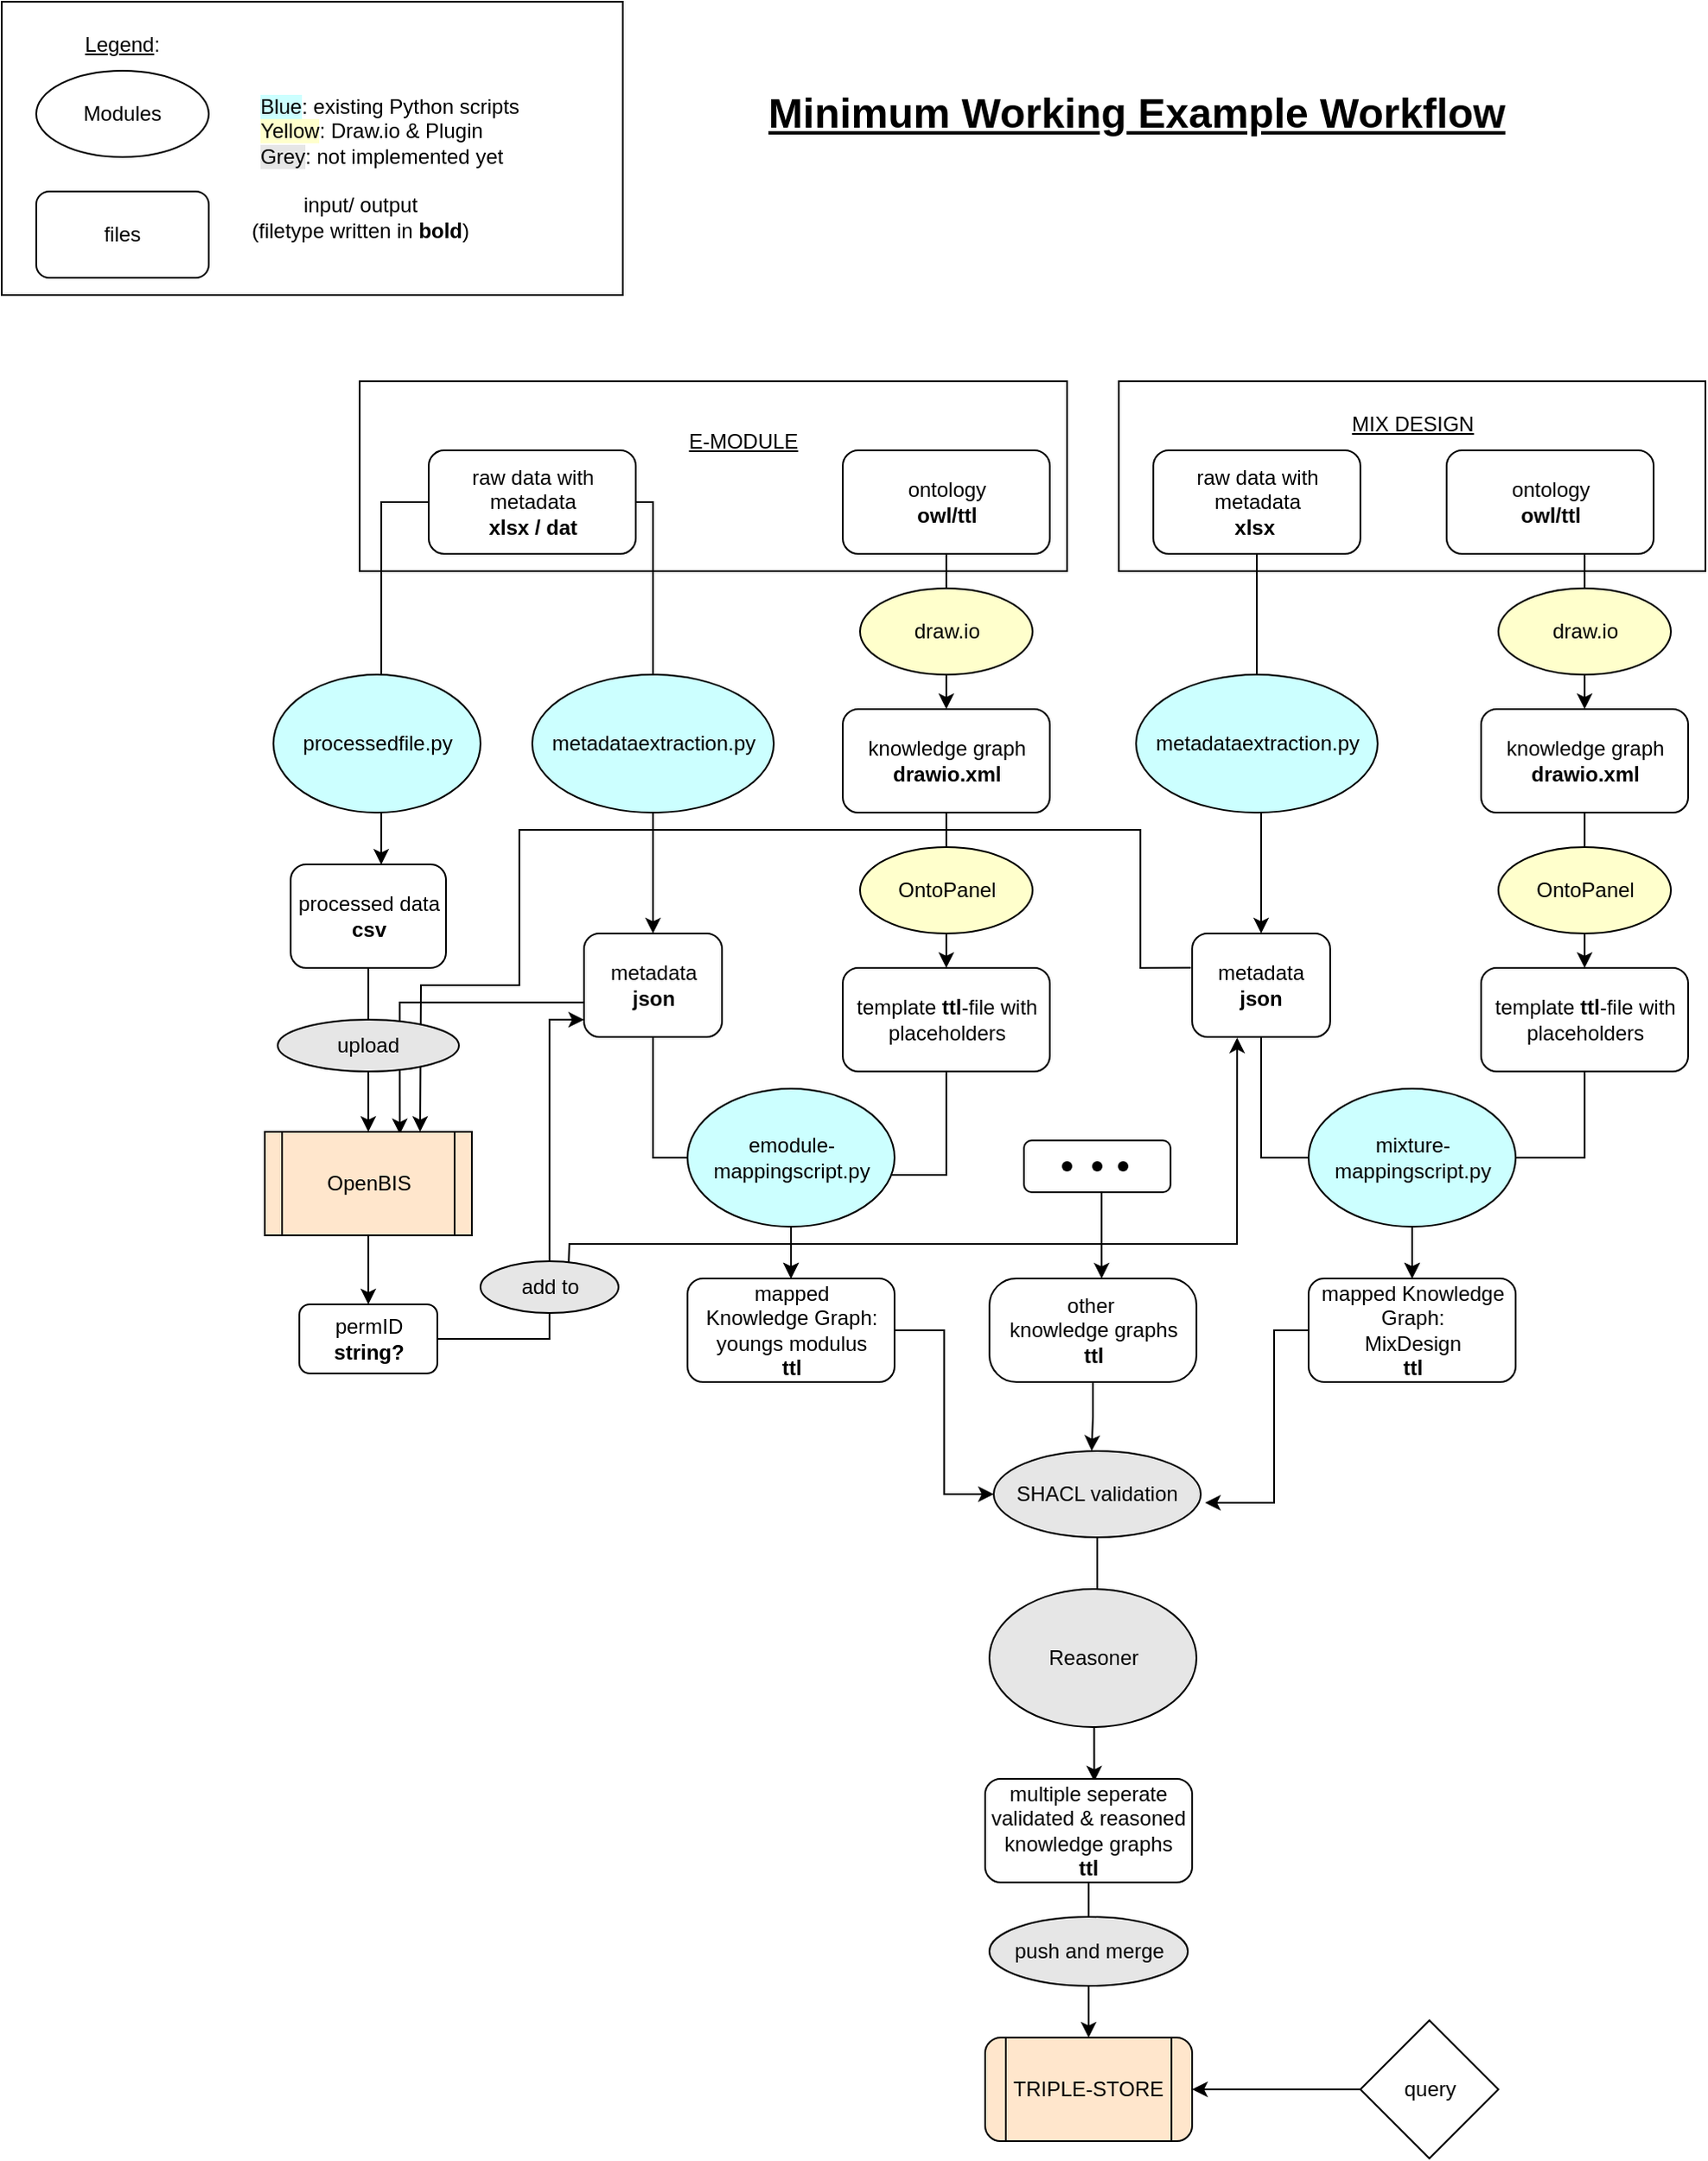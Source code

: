 <mxfile version="21.0.8" type="device"><diagram name="Page-1" id="2YBvvXClWsGukQMizWep"><mxGraphModel dx="2737" dy="2004" grid="1" gridSize="10" guides="1" tooltips="1" connect="1" arrows="1" fold="1" page="1" pageScale="1" pageWidth="850" pageHeight="1100" math="0" shadow="0"><root><mxCell id="0"/><mxCell id="1" parent="0"/><mxCell id="4rIaBcVOzAH-U9uCmUuU-49" value="" style="rounded=1;whiteSpace=wrap;html=1;" parent="1" vertex="1"><mxGeometry x="92.5" y="-290" width="85" height="30" as="geometry"/></mxCell><mxCell id="4rIaBcVOzAH-U9uCmUuU-21" value="" style="rounded=0;whiteSpace=wrap;html=1;" parent="1" vertex="1"><mxGeometry x="147.5" y="-730" width="340" height="110" as="geometry"/></mxCell><mxCell id="4rIaBcVOzAH-U9uCmUuU-20" value="" style="rounded=0;whiteSpace=wrap;html=1;" parent="1" vertex="1"><mxGeometry x="-292.5" y="-730" width="410" height="110" as="geometry"/></mxCell><mxCell id="4rIaBcVOzAH-U9uCmUuU-19" value="" style="rounded=0;whiteSpace=wrap;html=1;" parent="1" vertex="1"><mxGeometry x="-500" y="-950" width="360" height="170" as="geometry"/></mxCell><mxCell id="GU3pR_YWlp0hny3Uvcks-6" value="" style="edgeStyle=orthogonalEdgeStyle;rounded=0;orthogonalLoop=1;jettySize=auto;html=1;" parent="1" source="GU3pR_YWlp0hny3Uvcks-1" target="GU3pR_YWlp0hny3Uvcks-3" edge="1"><mxGeometry relative="1" as="geometry"><Array as="points"><mxPoint x="-122.5" y="-590"/><mxPoint x="-122.5" y="-590"/></Array></mxGeometry></mxCell><mxCell id="4rIaBcVOzAH-U9uCmUuU-1" style="edgeStyle=orthogonalEdgeStyle;rounded=0;orthogonalLoop=1;jettySize=auto;html=1;exitX=0;exitY=0.5;exitDx=0;exitDy=0;entryX=0.583;entryY=0.002;entryDx=0;entryDy=0;entryPerimeter=0;" parent="1" source="GU3pR_YWlp0hny3Uvcks-1" target="GU3pR_YWlp0hny3Uvcks-49" edge="1"><mxGeometry relative="1" as="geometry"/></mxCell><mxCell id="GU3pR_YWlp0hny3Uvcks-1" value="raw data with metadata&lt;br&gt;&lt;b&gt;xlsx / dat&lt;/b&gt;" style="rounded=1;whiteSpace=wrap;html=1;" parent="1" vertex="1"><mxGeometry x="-252.5" y="-690" width="120" height="60" as="geometry"/></mxCell><mxCell id="4rIaBcVOzAH-U9uCmUuU-24" style="edgeStyle=orthogonalEdgeStyle;rounded=0;orthogonalLoop=1;jettySize=auto;html=1;entryX=0.5;entryY=0;entryDx=0;entryDy=0;" parent="1" source="GU3pR_YWlp0hny3Uvcks-2" target="4rIaBcVOzAH-U9uCmUuU-23" edge="1"><mxGeometry relative="1" as="geometry"/></mxCell><mxCell id="GU3pR_YWlp0hny3Uvcks-2" value="ontology&lt;br&gt;&lt;b&gt;owl/ttl&lt;/b&gt;" style="rounded=1;whiteSpace=wrap;html=1;" parent="1" vertex="1"><mxGeometry x="-12.5" y="-690" width="120" height="60" as="geometry"/></mxCell><mxCell id="GU3pR_YWlp0hny3Uvcks-8" value="" style="edgeStyle=orthogonalEdgeStyle;rounded=0;orthogonalLoop=1;jettySize=auto;html=1;" parent="1" source="GU3pR_YWlp0hny3Uvcks-3" target="GU3pR_YWlp0hny3Uvcks-7" edge="1"><mxGeometry relative="1" as="geometry"/></mxCell><mxCell id="4rIaBcVOzAH-U9uCmUuU-48" style="edgeStyle=orthogonalEdgeStyle;rounded=0;orthogonalLoop=1;jettySize=auto;html=1;entryX=0.652;entryY=0.022;entryDx=0;entryDy=0;entryPerimeter=0;" parent="1" source="GU3pR_YWlp0hny3Uvcks-3" target="GU3pR_YWlp0hny3Uvcks-64" edge="1"><mxGeometry relative="1" as="geometry"><Array as="points"><mxPoint x="-269" y="-370"/></Array></mxGeometry></mxCell><mxCell id="GU3pR_YWlp0hny3Uvcks-9" value="" style="edgeStyle=orthogonalEdgeStyle;rounded=0;orthogonalLoop=1;jettySize=auto;html=1;" parent="1" source="GU3pR_YWlp0hny3Uvcks-4" target="GU3pR_YWlp0hny3Uvcks-7" edge="1"><mxGeometry relative="1" as="geometry"/></mxCell><mxCell id="4rIaBcVOzAH-U9uCmUuU-4" style="edgeStyle=orthogonalEdgeStyle;rounded=0;orthogonalLoop=1;jettySize=auto;html=1;entryX=0;entryY=0.5;entryDx=0;entryDy=0;" parent="1" source="GU3pR_YWlp0hny3Uvcks-7" target="4rIaBcVOzAH-U9uCmUuU-2" edge="1"><mxGeometry relative="1" as="geometry"/></mxCell><mxCell id="GU3pR_YWlp0hny3Uvcks-7" value="mapped &lt;br&gt;Knowledge Graph:&lt;br&gt;youngs modulus&lt;br&gt;&lt;b&gt;ttl&lt;/b&gt;" style="whiteSpace=wrap;html=1;rounded=1;" parent="1" vertex="1"><mxGeometry x="-102.5" y="-210" width="120" height="60" as="geometry"/></mxCell><mxCell id="4rIaBcVOzAH-U9uCmUuU-5" style="edgeStyle=orthogonalEdgeStyle;rounded=0;orthogonalLoop=1;jettySize=auto;html=1;" parent="1" source="GU3pR_YWlp0hny3Uvcks-10" edge="1"><mxGeometry relative="1" as="geometry"><mxPoint x="197.5" y="-80" as="targetPoint"/><Array as="points"><mxPoint x="237.5" y="-180"/><mxPoint x="237.5" y="-80"/></Array></mxGeometry></mxCell><mxCell id="GU3pR_YWlp0hny3Uvcks-10" value="mapped Knowledge Graph:&lt;br&gt;MixDesign&lt;br&gt;&lt;b&gt;ttl&lt;/b&gt;" style="rounded=1;whiteSpace=wrap;html=1;" parent="1" vertex="1"><mxGeometry x="257.5" y="-210" width="120" height="60" as="geometry"/></mxCell><mxCell id="GU3pR_YWlp0hny3Uvcks-12" value="&lt;u&gt;E-MODULE&lt;/u&gt;" style="text;html=1;strokeColor=none;fillColor=none;align=center;verticalAlign=middle;whiteSpace=wrap;rounded=0;" parent="1" vertex="1"><mxGeometry x="-110" y="-715" width="80" height="40" as="geometry"/></mxCell><mxCell id="GU3pR_YWlp0hny3Uvcks-18" value="metadataextraction.py" style="ellipse;whiteSpace=wrap;html=1;fillColor=#CCFFFF;" parent="1" vertex="1"><mxGeometry x="-192.5" y="-560" width="140" height="80" as="geometry"/></mxCell><mxCell id="GU3pR_YWlp0hny3Uvcks-20" value="emodule-mappingscript.py" style="ellipse;whiteSpace=wrap;html=1;fillColor=#CCFFFF;" parent="1" vertex="1"><mxGeometry x="-102.5" y="-320" width="120" height="80" as="geometry"/></mxCell><mxCell id="4rIaBcVOzAH-U9uCmUuU-30" style="edgeStyle=orthogonalEdgeStyle;rounded=0;orthogonalLoop=1;jettySize=auto;html=1;" parent="1" source="GU3pR_YWlp0hny3Uvcks-22" target="4rIaBcVOzAH-U9uCmUuU-27" edge="1"><mxGeometry relative="1" as="geometry"/></mxCell><mxCell id="GU3pR_YWlp0hny3Uvcks-22" value="raw data with metadata&lt;br&gt;&lt;b style=&quot;border-color: var(--border-color);&quot;&gt;xlsx&amp;nbsp;&lt;/b&gt;" style="rounded=1;whiteSpace=wrap;html=1;" parent="1" vertex="1"><mxGeometry x="167.5" y="-690" width="120" height="60" as="geometry"/></mxCell><mxCell id="4rIaBcVOzAH-U9uCmUuU-40" style="edgeStyle=orthogonalEdgeStyle;rounded=0;orthogonalLoop=1;jettySize=auto;html=1;" parent="1" source="GU3pR_YWlp0hny3Uvcks-24" target="4rIaBcVOzAH-U9uCmUuU-38" edge="1"><mxGeometry relative="1" as="geometry"><Array as="points"><mxPoint x="417.5" y="-610"/><mxPoint x="417.5" y="-610"/></Array></mxGeometry></mxCell><mxCell id="GU3pR_YWlp0hny3Uvcks-24" value="ontology&lt;br&gt;&lt;b&gt;owl/ttl&lt;/b&gt;" style="rounded=1;whiteSpace=wrap;html=1;" parent="1" vertex="1"><mxGeometry x="337.5" y="-690" width="120" height="60" as="geometry"/></mxCell><mxCell id="GU3pR_YWlp0hny3Uvcks-33" value="" style="edgeStyle=orthogonalEdgeStyle;rounded=0;orthogonalLoop=1;jettySize=auto;html=1;" parent="1" target="GU3pR_YWlp0hny3Uvcks-10" edge="1"><mxGeometry relative="1" as="geometry"><mxPoint x="397.5" y="-350" as="sourcePoint"/><Array as="points"><mxPoint x="417.5" y="-350"/><mxPoint x="417.5" y="-280"/><mxPoint x="317.5" y="-280"/></Array></mxGeometry></mxCell><mxCell id="GU3pR_YWlp0hny3Uvcks-37" value="&lt;u&gt;MIX DESIGN&lt;/u&gt;" style="text;html=1;strokeColor=none;fillColor=none;align=center;verticalAlign=middle;whiteSpace=wrap;rounded=0;" parent="1" vertex="1"><mxGeometry x="262.5" y="-720" width="110" height="30" as="geometry"/></mxCell><mxCell id="GU3pR_YWlp0hny3Uvcks-41" value="TRIPLE-STORE" style="shape=process;whiteSpace=wrap;html=1;backgroundOutline=1;rounded=1;fillColor=#FFE6CC;" parent="1" vertex="1"><mxGeometry x="70" y="230" width="120" height="60" as="geometry"/></mxCell><mxCell id="GU3pR_YWlp0hny3Uvcks-65" style="edgeStyle=orthogonalEdgeStyle;rounded=0;orthogonalLoop=1;jettySize=auto;html=1;entryX=0.5;entryY=0;entryDx=0;entryDy=0;" parent="1" source="GU3pR_YWlp0hny3Uvcks-49" target="GU3pR_YWlp0hny3Uvcks-64" edge="1"><mxGeometry relative="1" as="geometry"/></mxCell><mxCell id="GU3pR_YWlp0hny3Uvcks-49" value="processed data&lt;br&gt;&lt;b&gt;csv&lt;/b&gt;" style="rounded=1;whiteSpace=wrap;html=1;" parent="1" vertex="1"><mxGeometry x="-332.5" y="-450" width="90" height="60" as="geometry"/></mxCell><mxCell id="GU3pR_YWlp0hny3Uvcks-56" value="draw.io" style="ellipse;whiteSpace=wrap;html=1;fillColor=#FFFFCC;" parent="1" vertex="1"><mxGeometry x="-2.5" y="-610" width="100" height="50" as="geometry"/></mxCell><mxCell id="4rIaBcVOzAH-U9uCmUuU-6" style="edgeStyle=orthogonalEdgeStyle;rounded=0;orthogonalLoop=1;jettySize=auto;html=1;entryX=0.473;entryY=-0.001;entryDx=0;entryDy=0;entryPerimeter=0;" parent="1" source="GU3pR_YWlp0hny3Uvcks-59" target="4rIaBcVOzAH-U9uCmUuU-2" edge="1"><mxGeometry relative="1" as="geometry"/></mxCell><mxCell id="GU3pR_YWlp0hny3Uvcks-59" value="other&amp;nbsp;&lt;br&gt;knowledge graphs&lt;br&gt;&lt;b&gt;ttl&lt;/b&gt;" style="rounded=1;whiteSpace=wrap;html=1;arcSize=26;" parent="1" vertex="1"><mxGeometry x="72.5" y="-210" width="120" height="60" as="geometry"/></mxCell><mxCell id="GU3pR_YWlp0hny3Uvcks-62" value="processedfile.py" style="ellipse;whiteSpace=wrap;html=1;fillColor=#CCFFFF;" parent="1" vertex="1"><mxGeometry x="-342.5" y="-560" width="120" height="80" as="geometry"/></mxCell><mxCell id="GU3pR_YWlp0hny3Uvcks-68" style="edgeStyle=orthogonalEdgeStyle;rounded=0;orthogonalLoop=1;jettySize=auto;html=1;entryX=0.5;entryY=0;entryDx=0;entryDy=0;" parent="1" source="GU3pR_YWlp0hny3Uvcks-64" target="GU3pR_YWlp0hny3Uvcks-67" edge="1"><mxGeometry relative="1" as="geometry"/></mxCell><mxCell id="GU3pR_YWlp0hny3Uvcks-64" value="OpenBIS" style="shape=process;whiteSpace=wrap;html=1;backgroundOutline=1;size=0.083;fillColor=#FFE6CC;" parent="1" vertex="1"><mxGeometry x="-347.5" y="-295" width="120" height="60" as="geometry"/></mxCell><mxCell id="GU3pR_YWlp0hny3Uvcks-69" style="edgeStyle=orthogonalEdgeStyle;rounded=0;orthogonalLoop=1;jettySize=auto;html=1;fillColor=#B3B3B3;" parent="1" source="GU3pR_YWlp0hny3Uvcks-67" edge="1"><mxGeometry relative="1" as="geometry"><mxPoint x="-162.5" y="-360" as="targetPoint"/><Array as="points"><mxPoint x="-182.5" y="-175"/><mxPoint x="-182.5" y="-360"/><mxPoint x="-162.5" y="-360"/></Array></mxGeometry></mxCell><mxCell id="GU3pR_YWlp0hny3Uvcks-67" value="permID&lt;br&gt;&lt;b&gt;string?&lt;/b&gt;" style="rounded=1;whiteSpace=wrap;html=1;" parent="1" vertex="1"><mxGeometry x="-327.5" y="-195" width="80" height="40" as="geometry"/></mxCell><mxCell id="4rIaBcVOzAH-U9uCmUuU-11" style="edgeStyle=orthogonalEdgeStyle;rounded=0;orthogonalLoop=1;jettySize=auto;html=1;entryX=1;entryY=0.5;entryDx=0;entryDy=0;" parent="1" source="GU3pR_YWlp0hny3Uvcks-71" target="GU3pR_YWlp0hny3Uvcks-41" edge="1"><mxGeometry relative="1" as="geometry"/></mxCell><mxCell id="GU3pR_YWlp0hny3Uvcks-71" value="query" style="rhombus;whiteSpace=wrap;html=1;" parent="1" vertex="1"><mxGeometry x="287.5" y="220" width="80" height="80" as="geometry"/></mxCell><mxCell id="4rIaBcVOzAH-U9uCmUuU-8" style="edgeStyle=orthogonalEdgeStyle;rounded=0;orthogonalLoop=1;jettySize=auto;html=1;entryX=0.527;entryY=0.025;entryDx=0;entryDy=0;entryPerimeter=0;" parent="1" source="4rIaBcVOzAH-U9uCmUuU-2" target="4rIaBcVOzAH-U9uCmUuU-7" edge="1"><mxGeometry relative="1" as="geometry"><mxPoint x="132.5" y="60" as="targetPoint"/></mxGeometry></mxCell><mxCell id="4rIaBcVOzAH-U9uCmUuU-2" value="SHACL validation" style="ellipse;whiteSpace=wrap;html=1;fillColor=#E6E6E6;" parent="1" vertex="1"><mxGeometry x="75" y="-110" width="120" height="50" as="geometry"/></mxCell><mxCell id="4rIaBcVOzAH-U9uCmUuU-3" value="Reasoner" style="ellipse;whiteSpace=wrap;html=1;fillColor=#E6E6E6;" parent="1" vertex="1"><mxGeometry x="72.5" y="-30" width="120" height="80" as="geometry"/></mxCell><mxCell id="4rIaBcVOzAH-U9uCmUuU-9" style="edgeStyle=orthogonalEdgeStyle;rounded=0;orthogonalLoop=1;jettySize=auto;html=1;entryX=0.5;entryY=0;entryDx=0;entryDy=0;" parent="1" source="4rIaBcVOzAH-U9uCmUuU-7" target="GU3pR_YWlp0hny3Uvcks-41" edge="1"><mxGeometry relative="1" as="geometry"><mxPoint x="130" y="260" as="targetPoint"/></mxGeometry></mxCell><mxCell id="4rIaBcVOzAH-U9uCmUuU-7" value="multiple seperate validated &amp;amp; reasoned&lt;br&gt;knowledge graphs&lt;br&gt;&lt;b&gt;ttl&lt;/b&gt;" style="rounded=1;whiteSpace=wrap;html=1;" parent="1" vertex="1"><mxGeometry x="70" y="80" width="120" height="60" as="geometry"/></mxCell><mxCell id="GU3pR_YWlp0hny3Uvcks-46" value="push and merge" style="ellipse;whiteSpace=wrap;html=1;fillColor=#E6E6E6;" parent="1" vertex="1"><mxGeometry x="72.5" y="160" width="115" height="40" as="geometry"/></mxCell><mxCell id="4rIaBcVOzAH-U9uCmUuU-13" value="add to" style="ellipse;whiteSpace=wrap;html=1;fillColor=#E6E6E6;" parent="1" vertex="1"><mxGeometry x="-222.5" y="-220" width="80" height="30" as="geometry"/></mxCell><mxCell id="4rIaBcVOzAH-U9uCmUuU-14" value="Modules" style="ellipse;whiteSpace=wrap;html=1;" parent="1" vertex="1"><mxGeometry x="-480" y="-910" width="100" height="50" as="geometry"/></mxCell><mxCell id="4rIaBcVOzAH-U9uCmUuU-15" value="files" style="rounded=1;whiteSpace=wrap;html=1;" parent="1" vertex="1"><mxGeometry x="-480" y="-840" width="100" height="50" as="geometry"/></mxCell><mxCell id="4rIaBcVOzAH-U9uCmUuU-16" value="&lt;u&gt;Legend&lt;/u&gt;:" style="text;html=1;strokeColor=none;fillColor=none;align=center;verticalAlign=middle;whiteSpace=wrap;rounded=0;" parent="1" vertex="1"><mxGeometry x="-460" y="-940" width="60" height="30" as="geometry"/></mxCell><mxCell id="4rIaBcVOzAH-U9uCmUuU-17" value="&lt;div style=&quot;text-align: left;&quot;&gt;&lt;span style=&quot;background-color: rgb(204, 255, 255);&quot;&gt;Blue&lt;/span&gt;&lt;span style=&quot;background-color: initial;&quot;&gt;: existing Python scripts&lt;/span&gt;&lt;/div&gt;&lt;div style=&quot;text-align: left;&quot;&gt;&lt;span style=&quot;background-color: rgb(255, 255, 204);&quot;&gt;Yellow&lt;/span&gt;&lt;span style=&quot;background-color: initial;&quot;&gt;: Draw.io &amp;amp; Plugin&lt;/span&gt;&lt;/div&gt;&lt;div style=&quot;text-align: left;&quot;&gt;&lt;span style=&quot;background-color: rgb(230, 230, 230);&quot;&gt;Grey&lt;/span&gt;&lt;span style=&quot;background-color: initial;&quot;&gt;: not implemented yet&lt;/span&gt;&lt;/div&gt;" style="text;html=1;strokeColor=none;fillColor=none;align=center;verticalAlign=middle;whiteSpace=wrap;rounded=0;" parent="1" vertex="1"><mxGeometry x="-365" y="-890" width="180" height="30" as="geometry"/></mxCell><mxCell id="4rIaBcVOzAH-U9uCmUuU-18" value="&lt;font style=&quot;font-size: 24px;&quot;&gt;&lt;b&gt;&lt;u&gt;Minimum Working Example Workflow&lt;/u&gt;&lt;/b&gt;&lt;/font&gt;" style="text;html=1;strokeColor=none;fillColor=none;align=center;verticalAlign=middle;whiteSpace=wrap;rounded=0;" parent="1" vertex="1"><mxGeometry x="-62.5" y="-950" width="440" height="130" as="geometry"/></mxCell><mxCell id="4rIaBcVOzAH-U9uCmUuU-22" value="input/ output&lt;br&gt;(filetype written in &lt;b&gt;bold&lt;/b&gt;)" style="text;html=1;strokeColor=none;fillColor=none;align=center;verticalAlign=middle;whiteSpace=wrap;rounded=0;" parent="1" vertex="1"><mxGeometry x="-362.5" y="-840" width="140" height="30" as="geometry"/></mxCell><mxCell id="4rIaBcVOzAH-U9uCmUuU-25" style="edgeStyle=orthogonalEdgeStyle;rounded=0;orthogonalLoop=1;jettySize=auto;html=1;" parent="1" source="4rIaBcVOzAH-U9uCmUuU-23" target="GU3pR_YWlp0hny3Uvcks-4" edge="1"><mxGeometry relative="1" as="geometry"/></mxCell><mxCell id="4rIaBcVOzAH-U9uCmUuU-23" value="knowledge graph&lt;br&gt;&lt;b&gt;drawio.xml&lt;/b&gt;" style="rounded=1;whiteSpace=wrap;html=1;" parent="1" vertex="1"><mxGeometry x="-12.5" y="-540" width="120" height="60" as="geometry"/></mxCell><mxCell id="GU3pR_YWlp0hny3Uvcks-19" value="OntoPanel" style="ellipse;whiteSpace=wrap;html=1;fillColor=#FFFFCC;" parent="1" vertex="1"><mxGeometry x="-2.5" y="-460" width="100" height="50" as="geometry"/></mxCell><mxCell id="4rIaBcVOzAH-U9uCmUuU-34" style="edgeStyle=orthogonalEdgeStyle;rounded=0;orthogonalLoop=1;jettySize=auto;html=1;" parent="1" source="4rIaBcVOzAH-U9uCmUuU-27" target="GU3pR_YWlp0hny3Uvcks-10" edge="1"><mxGeometry relative="1" as="geometry"/></mxCell><mxCell id="4rIaBcVOzAH-U9uCmUuU-27" value="metadata&lt;br&gt;&lt;b&gt;json&lt;/b&gt;" style="rounded=1;whiteSpace=wrap;html=1;" parent="1" vertex="1"><mxGeometry x="190" y="-410" width="80" height="60" as="geometry"/></mxCell><mxCell id="4rIaBcVOzAH-U9uCmUuU-28" value="metadataextraction.py" style="ellipse;whiteSpace=wrap;html=1;fillColor=#CCFFFF;" parent="1" vertex="1"><mxGeometry x="157.5" y="-560" width="140" height="80" as="geometry"/></mxCell><mxCell id="GU3pR_YWlp0hny3Uvcks-29" value="mixture-mappingscript.py" style="ellipse;whiteSpace=wrap;html=1;fillColor=#CCFFFF;" parent="1" vertex="1"><mxGeometry x="257.5" y="-320" width="120" height="80" as="geometry"/></mxCell><mxCell id="4rIaBcVOzAH-U9uCmUuU-35" value="template &lt;b&gt;ttl&lt;/b&gt;-file with placeholders" style="whiteSpace=wrap;html=1;rounded=1;" parent="1" vertex="1"><mxGeometry x="357.5" y="-390" width="120" height="60" as="geometry"/></mxCell><mxCell id="4rIaBcVOzAH-U9uCmUuU-36" value="draw.io" style="ellipse;whiteSpace=wrap;html=1;fillColor=#FFFFCC;" parent="1" vertex="1"><mxGeometry x="367.5" y="-610" width="100" height="50" as="geometry"/></mxCell><mxCell id="4rIaBcVOzAH-U9uCmUuU-37" style="edgeStyle=orthogonalEdgeStyle;rounded=0;orthogonalLoop=1;jettySize=auto;html=1;" parent="1" source="4rIaBcVOzAH-U9uCmUuU-38" target="4rIaBcVOzAH-U9uCmUuU-35" edge="1"><mxGeometry relative="1" as="geometry"/></mxCell><mxCell id="4rIaBcVOzAH-U9uCmUuU-38" value="knowledge graph&lt;br&gt;&lt;b&gt;drawio.xml&lt;/b&gt;" style="rounded=1;whiteSpace=wrap;html=1;" parent="1" vertex="1"><mxGeometry x="357.5" y="-540" width="120" height="60" as="geometry"/></mxCell><mxCell id="4rIaBcVOzAH-U9uCmUuU-39" value="OntoPanel" style="ellipse;whiteSpace=wrap;html=1;fillColor=#FFFFCC;" parent="1" vertex="1"><mxGeometry x="367.5" y="-460" width="100" height="50" as="geometry"/></mxCell><mxCell id="4rIaBcVOzAH-U9uCmUuU-41" value="" style="shape=waypoint;sketch=0;fillStyle=solid;size=6;pointerEvents=1;points=[];fillColor=none;resizable=0;rotatable=0;perimeter=centerPerimeter;snapToPoint=1;" parent="1" vertex="1"><mxGeometry x="107.5" y="-285" width="20" height="20" as="geometry"/></mxCell><mxCell id="4rIaBcVOzAH-U9uCmUuU-42" value="" style="shape=waypoint;sketch=0;fillStyle=solid;size=6;pointerEvents=1;points=[];fillColor=none;resizable=0;rotatable=0;perimeter=centerPerimeter;snapToPoint=1;" parent="1" vertex="1"><mxGeometry x="125" y="-285" width="20" height="20" as="geometry"/></mxCell><mxCell id="4rIaBcVOzAH-U9uCmUuU-43" value="" style="shape=waypoint;sketch=0;fillStyle=solid;size=6;pointerEvents=1;points=[];fillColor=none;resizable=0;rotatable=0;perimeter=centerPerimeter;snapToPoint=1;" parent="1" vertex="1"><mxGeometry x="140" y="-285" width="20" height="20" as="geometry"/></mxCell><mxCell id="4rIaBcVOzAH-U9uCmUuU-46" value="" style="endArrow=classic;html=1;rounded=0;entryX=0.542;entryY=0;entryDx=0;entryDy=0;entryPerimeter=0;" parent="1" target="GU3pR_YWlp0hny3Uvcks-59" edge="1"><mxGeometry width="50" height="50" relative="1" as="geometry"><mxPoint x="137.5" y="-260" as="sourcePoint"/><mxPoint x="87.5" y="-220" as="targetPoint"/><Array as="points"><mxPoint x="137.5" y="-230"/></Array></mxGeometry></mxCell><mxCell id="4rIaBcVOzAH-U9uCmUuU-50" value="" style="endArrow=classic;html=1;rounded=0;entryX=0.75;entryY=0;entryDx=0;entryDy=0;exitX=-0.009;exitY=0.332;exitDx=0;exitDy=0;exitPerimeter=0;shadow=0;" parent="1" source="4rIaBcVOzAH-U9uCmUuU-27" target="GU3pR_YWlp0hny3Uvcks-64" edge="1"><mxGeometry width="50" height="50" relative="1" as="geometry"><mxPoint x="180" y="-470" as="sourcePoint"/><mxPoint x="-20" y="-250" as="targetPoint"/><Array as="points"><mxPoint x="160" y="-390"/><mxPoint x="160" y="-470"/><mxPoint x="-200" y="-470"/><mxPoint x="-200" y="-380"/><mxPoint x="-257" y="-380"/></Array></mxGeometry></mxCell><mxCell id="GU3pR_YWlp0hny3Uvcks-4" value="template &lt;b&gt;ttl&lt;/b&gt;-file with placeholders" style="whiteSpace=wrap;html=1;rounded=1;" parent="1" vertex="1"><mxGeometry x="-12.5" y="-390" width="120" height="60" as="geometry"/></mxCell><mxCell id="GU3pR_YWlp0hny3Uvcks-3" value="metadata&lt;br&gt;&lt;b&gt;json&lt;/b&gt;" style="rounded=1;whiteSpace=wrap;html=1;" parent="1" vertex="1"><mxGeometry x="-162.5" y="-410" width="80" height="60" as="geometry"/></mxCell><mxCell id="4rIaBcVOzAH-U9uCmUuU-12" value="upload" style="ellipse;whiteSpace=wrap;html=1;fillColor=#E6E6E6;" parent="1" vertex="1"><mxGeometry x="-340" y="-360" width="105" height="30" as="geometry"/></mxCell><mxCell id="4rIaBcVOzAH-U9uCmUuU-51" value="" style="endArrow=classic;html=1;rounded=0;exitX=0.639;exitY=0.031;exitDx=0;exitDy=0;exitPerimeter=0;entryX=0.326;entryY=1.006;entryDx=0;entryDy=0;entryPerimeter=0;" parent="1" source="4rIaBcVOzAH-U9uCmUuU-13" target="4rIaBcVOzAH-U9uCmUuU-27" edge="1"><mxGeometry width="50" height="50" relative="1" as="geometry"><mxPoint x="-100" y="-280" as="sourcePoint"/><mxPoint x="-50" y="-330" as="targetPoint"/><Array as="points"><mxPoint x="-171" y="-230"/><mxPoint x="20" y="-230"/><mxPoint x="216" y="-230"/></Array></mxGeometry></mxCell></root></mxGraphModel></diagram></mxfile>